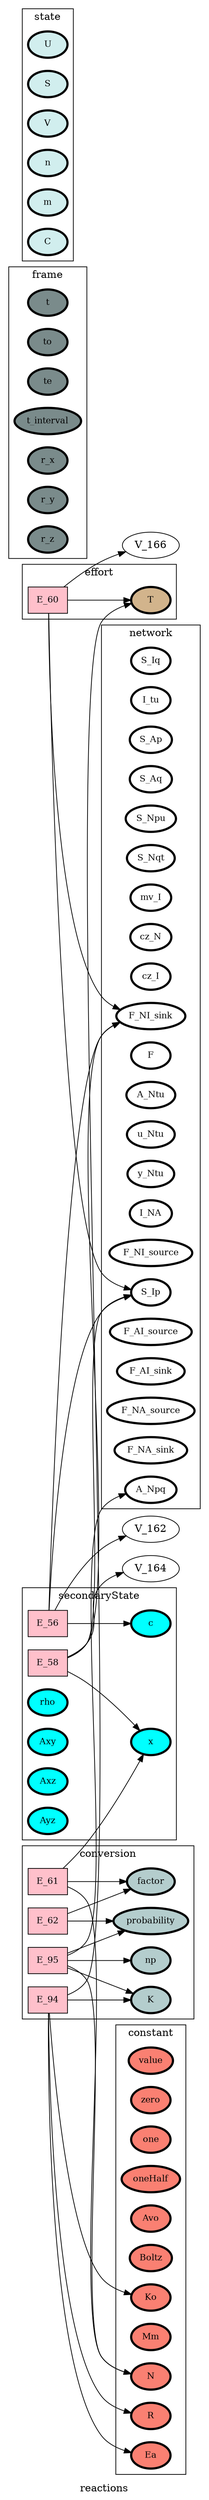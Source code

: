 digraph reactions {
label=reactions;
rankdir=LR;
subgraph cluster_reactions___network {
label=network;
rankdir=LR;
V_10 [fillcolor=white, fontsize=12, label=S_Iq, penwidth=3, style=filled];
V_11 [fillcolor=white, fontsize=12, label=I_tu, penwidth=3, style=filled];
V_12 [fillcolor=white, fontsize=12, label=S_Ap, penwidth=3, style=filled];
V_13 [fillcolor=white, fontsize=12, label=S_Aq, penwidth=3, style=filled];
V_14 [fillcolor=white, fontsize=12, label=S_Npu, penwidth=3, style=filled];
V_15 [fillcolor=white, fontsize=12, label=S_Nqt, penwidth=3, style=filled];
V_16 [fillcolor=white, fontsize=12, label=mv_I, penwidth=3, style=filled];
V_17 [fillcolor=white, fontsize=12, label=cz_N, penwidth=3, style=filled];
V_18 [fillcolor=white, fontsize=12, label=cz_I, penwidth=3, style=filled];
V_19 [fillcolor=white, fontsize=12, label=A_Npq, penwidth=3, style=filled];
V_2 [fillcolor=white, fontsize=12, label=F, penwidth=3, style=filled];
V_20 [fillcolor=white, fontsize=12, label=A_Ntu, penwidth=3, style=filled];
V_21 [fillcolor=white, fontsize=12, label=u_Ntu, penwidth=3, style=filled];
V_22 [fillcolor=white, fontsize=12, label=y_Ntu, penwidth=3, style=filled];
V_27 [fillcolor=white, fontsize=12, label=I_NA, penwidth=3, style=filled];
V_3 [fillcolor=white, fontsize=12, label=F_NI_source, penwidth=3, style=filled];
V_4 [fillcolor=white, fontsize=12, label=F_NI_sink, penwidth=3, style=filled];
V_5 [fillcolor=white, fontsize=12, label=F_AI_source, penwidth=3, style=filled];
V_6 [fillcolor=white, fontsize=12, label=F_AI_sink, penwidth=3, style=filled];
V_7 [fillcolor=white, fontsize=12, label=F_NA_source, penwidth=3, style=filled];
V_8 [fillcolor=white, fontsize=12, label=F_NA_sink, penwidth=3, style=filled];
V_9 [fillcolor=white, fontsize=12, label=S_Ip, penwidth=3, style=filled];
}

subgraph cluster_reactions___differenceOperator {
label=differenceOperator;
rankdir=LR;
}

subgraph cluster_reactions___frame {
label=frame;
rankdir=LR;
V_1 [fillcolor=lightcyan4, fontsize=12, label=t, penwidth=3, style=filled];
V_105 [fillcolor=lightcyan4, fontsize=12, label=to, penwidth=3, style=filled];
V_106 [fillcolor=lightcyan4, fontsize=12, label=te, penwidth=3, style=filled];
V_107 [fillcolor=lightcyan4, fontsize=12, label=t_interval, penwidth=3, style=filled];
V_23 [fillcolor=lightcyan4, fontsize=12, label=r_x, penwidth=3, style=filled];
V_24 [fillcolor=lightcyan4, fontsize=12, label=r_y, penwidth=3, style=filled];
V_25 [fillcolor=lightcyan4, fontsize=12, label=r_z, penwidth=3, style=filled];
}

subgraph cluster_reactions___state {
label=state;
rankdir=LR;
V_108 [fillcolor=lightcyan2, fontsize=12, label=U, penwidth=3, style=filled];
V_109 [fillcolor=lightcyan2, fontsize=12, label=S, penwidth=3, style=filled];
V_110 [fillcolor=lightcyan2, fontsize=12, label=V, penwidth=3, style=filled];
V_111 [fillcolor=lightcyan2, fontsize=12, label=n, penwidth=3, style=filled];
V_137 [fillcolor=lightcyan2, fontsize=12, label=m, penwidth=3, style=filled];
V_144 [fillcolor=lightcyan2, fontsize=12, label=C, penwidth=3, style=filled];
}

subgraph cluster_reactions___constant {
label=constant;
rankdir=LR;
V_101 [fillcolor=salmon, fontsize=12, label=value, penwidth=3, style=filled];
V_102 [fillcolor=salmon, fontsize=12, label=zero, penwidth=3, style=filled];
V_103 [fillcolor=salmon, fontsize=12, label=one, penwidth=3, style=filled];
V_104 [fillcolor=salmon, fontsize=12, label=oneHalf, penwidth=3, style=filled];
V_121 [fillcolor=salmon, fontsize=12, label=Avo, penwidth=3, style=filled];
V_122 [fillcolor=salmon, fontsize=12, label=Boltz, penwidth=3, style=filled];
V_123 [fillcolor=salmon, fontsize=12, label=R, penwidth=3, style=filled];
V_132 [fillcolor=salmon, fontsize=12, label=Mm, penwidth=3, style=filled];
V_197 [fillcolor=salmon, fontsize=12, label=Ea, penwidth=3, style=filled];
V_198 [fillcolor=salmon, fontsize=12, label=Ko, penwidth=3, style=filled];
V_26 [fillcolor=salmon, fontsize=12, label=N, penwidth=3, style=filled];
}

E_60 -> V_166  [splines=ortho];
E_60 -> V_4  [splines=ortho];
E_60 -> V_9  [splines=ortho];
subgraph cluster_reactions___effort {
label=effort;
rankdir=LR;
V_167 [fillcolor=tan, fontsize=12, label=T, penwidth=3, style=filled];
E_60 [fillcolor=pink, fontsize=12, shape=box, style=filled];
E_60 -> V_167  [splines=ortho];
}

E_56 -> V_162  [splines=ortho];
E_56 -> V_4  [splines=ortho];
E_56 -> V_9  [splines=ortho];
E_58 -> V_164  [splines=ortho];
E_58 -> V_4  [splines=ortho];
E_58 -> V_9  [splines=ortho];
subgraph cluster_reactions___secondaryState {
label=secondaryState;
rankdir=LR;
V_143 [fillcolor=cyan, fontsize=12, label=rho, penwidth=3, style=filled];
V_148 [fillcolor=cyan, fontsize=12, label=Axy, penwidth=3, style=filled];
V_149 [fillcolor=cyan, fontsize=12, label=Axz, penwidth=3, style=filled];
V_150 [fillcolor=cyan, fontsize=12, label=Ayz, penwidth=3, style=filled];
V_163 [fillcolor=cyan, fontsize=12, label=c, penwidth=3, style=filled];
V_165 [fillcolor=cyan, fontsize=12, label=x, penwidth=3, style=filled];
E_56 [fillcolor=pink, fontsize=12, shape=box, style=filled];
E_56 -> V_163  [splines=ortho];
E_58 [fillcolor=pink, fontsize=12, shape=box, style=filled];
E_58 -> V_165  [splines=ortho];
}

subgraph cluster_reactions___diffState {
label=diffState;
rankdir=LR;
}

E_61 -> V_165  [splines=ortho];
E_61 -> V_26  [splines=ortho];
E_62 -> V_168  [splines=ortho];
E_94 -> V_123  [splines=ortho];
E_94 -> V_167  [splines=ortho];
E_94 -> V_197  [splines=ortho];
E_94 -> V_198  [splines=ortho];
E_95 -> V_169  [splines=ortho];
E_95 -> V_19  [splines=ortho];
E_95 -> V_199  [splines=ortho];
E_95 -> V_26  [splines=ortho];
subgraph cluster_reactions___conversion {
label=conversion;
rankdir=LR;
V_168 [fillcolor=lightcyan3, fontsize=12, label=factor, penwidth=3, style=filled];
V_169 [fillcolor=lightcyan3, fontsize=12, label=probability, penwidth=3, style=filled];
V_199 [fillcolor=lightcyan3, fontsize=12, label=K, penwidth=3, style=filled];
V_200 [fillcolor=lightcyan3, fontsize=12, label=np, penwidth=3, style=filled];
E_61 [fillcolor=pink, fontsize=12, shape=box, style=filled];
E_61 -> V_168  [splines=ortho];
E_62 [fillcolor=pink, fontsize=12, shape=box, style=filled];
E_62 -> V_169  [splines=ortho];
E_94 [fillcolor=pink, fontsize=12, shape=box, style=filled];
E_94 -> V_199  [splines=ortho];
E_95 [fillcolor=pink, fontsize=12, shape=box, style=filled];
E_95 -> V_200  [splines=ortho];
}

subgraph cluster_reactions___controlInput {
label=controlInput;
rankdir=LR;
}

subgraph cluster_reactions___observation {
label=observation;
rankdir=LR;
}

}
